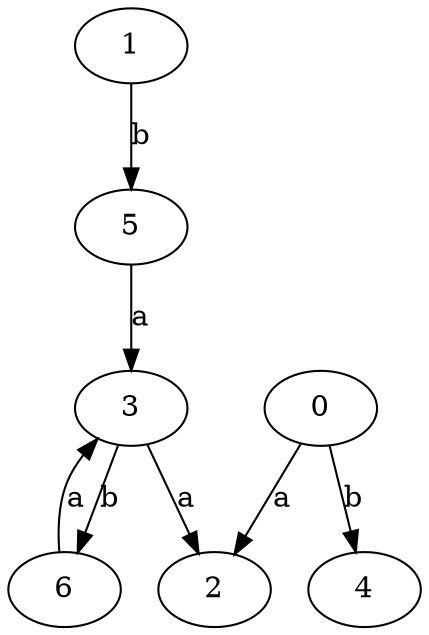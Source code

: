 strict digraph  {
1;
2;
0;
3;
4;
5;
6;
1 -> 5  [label=b];
0 -> 2  [label=a];
0 -> 4  [label=b];
3 -> 2  [label=a];
3 -> 6  [label=b];
5 -> 3  [label=a];
6 -> 3  [label=a];
}
